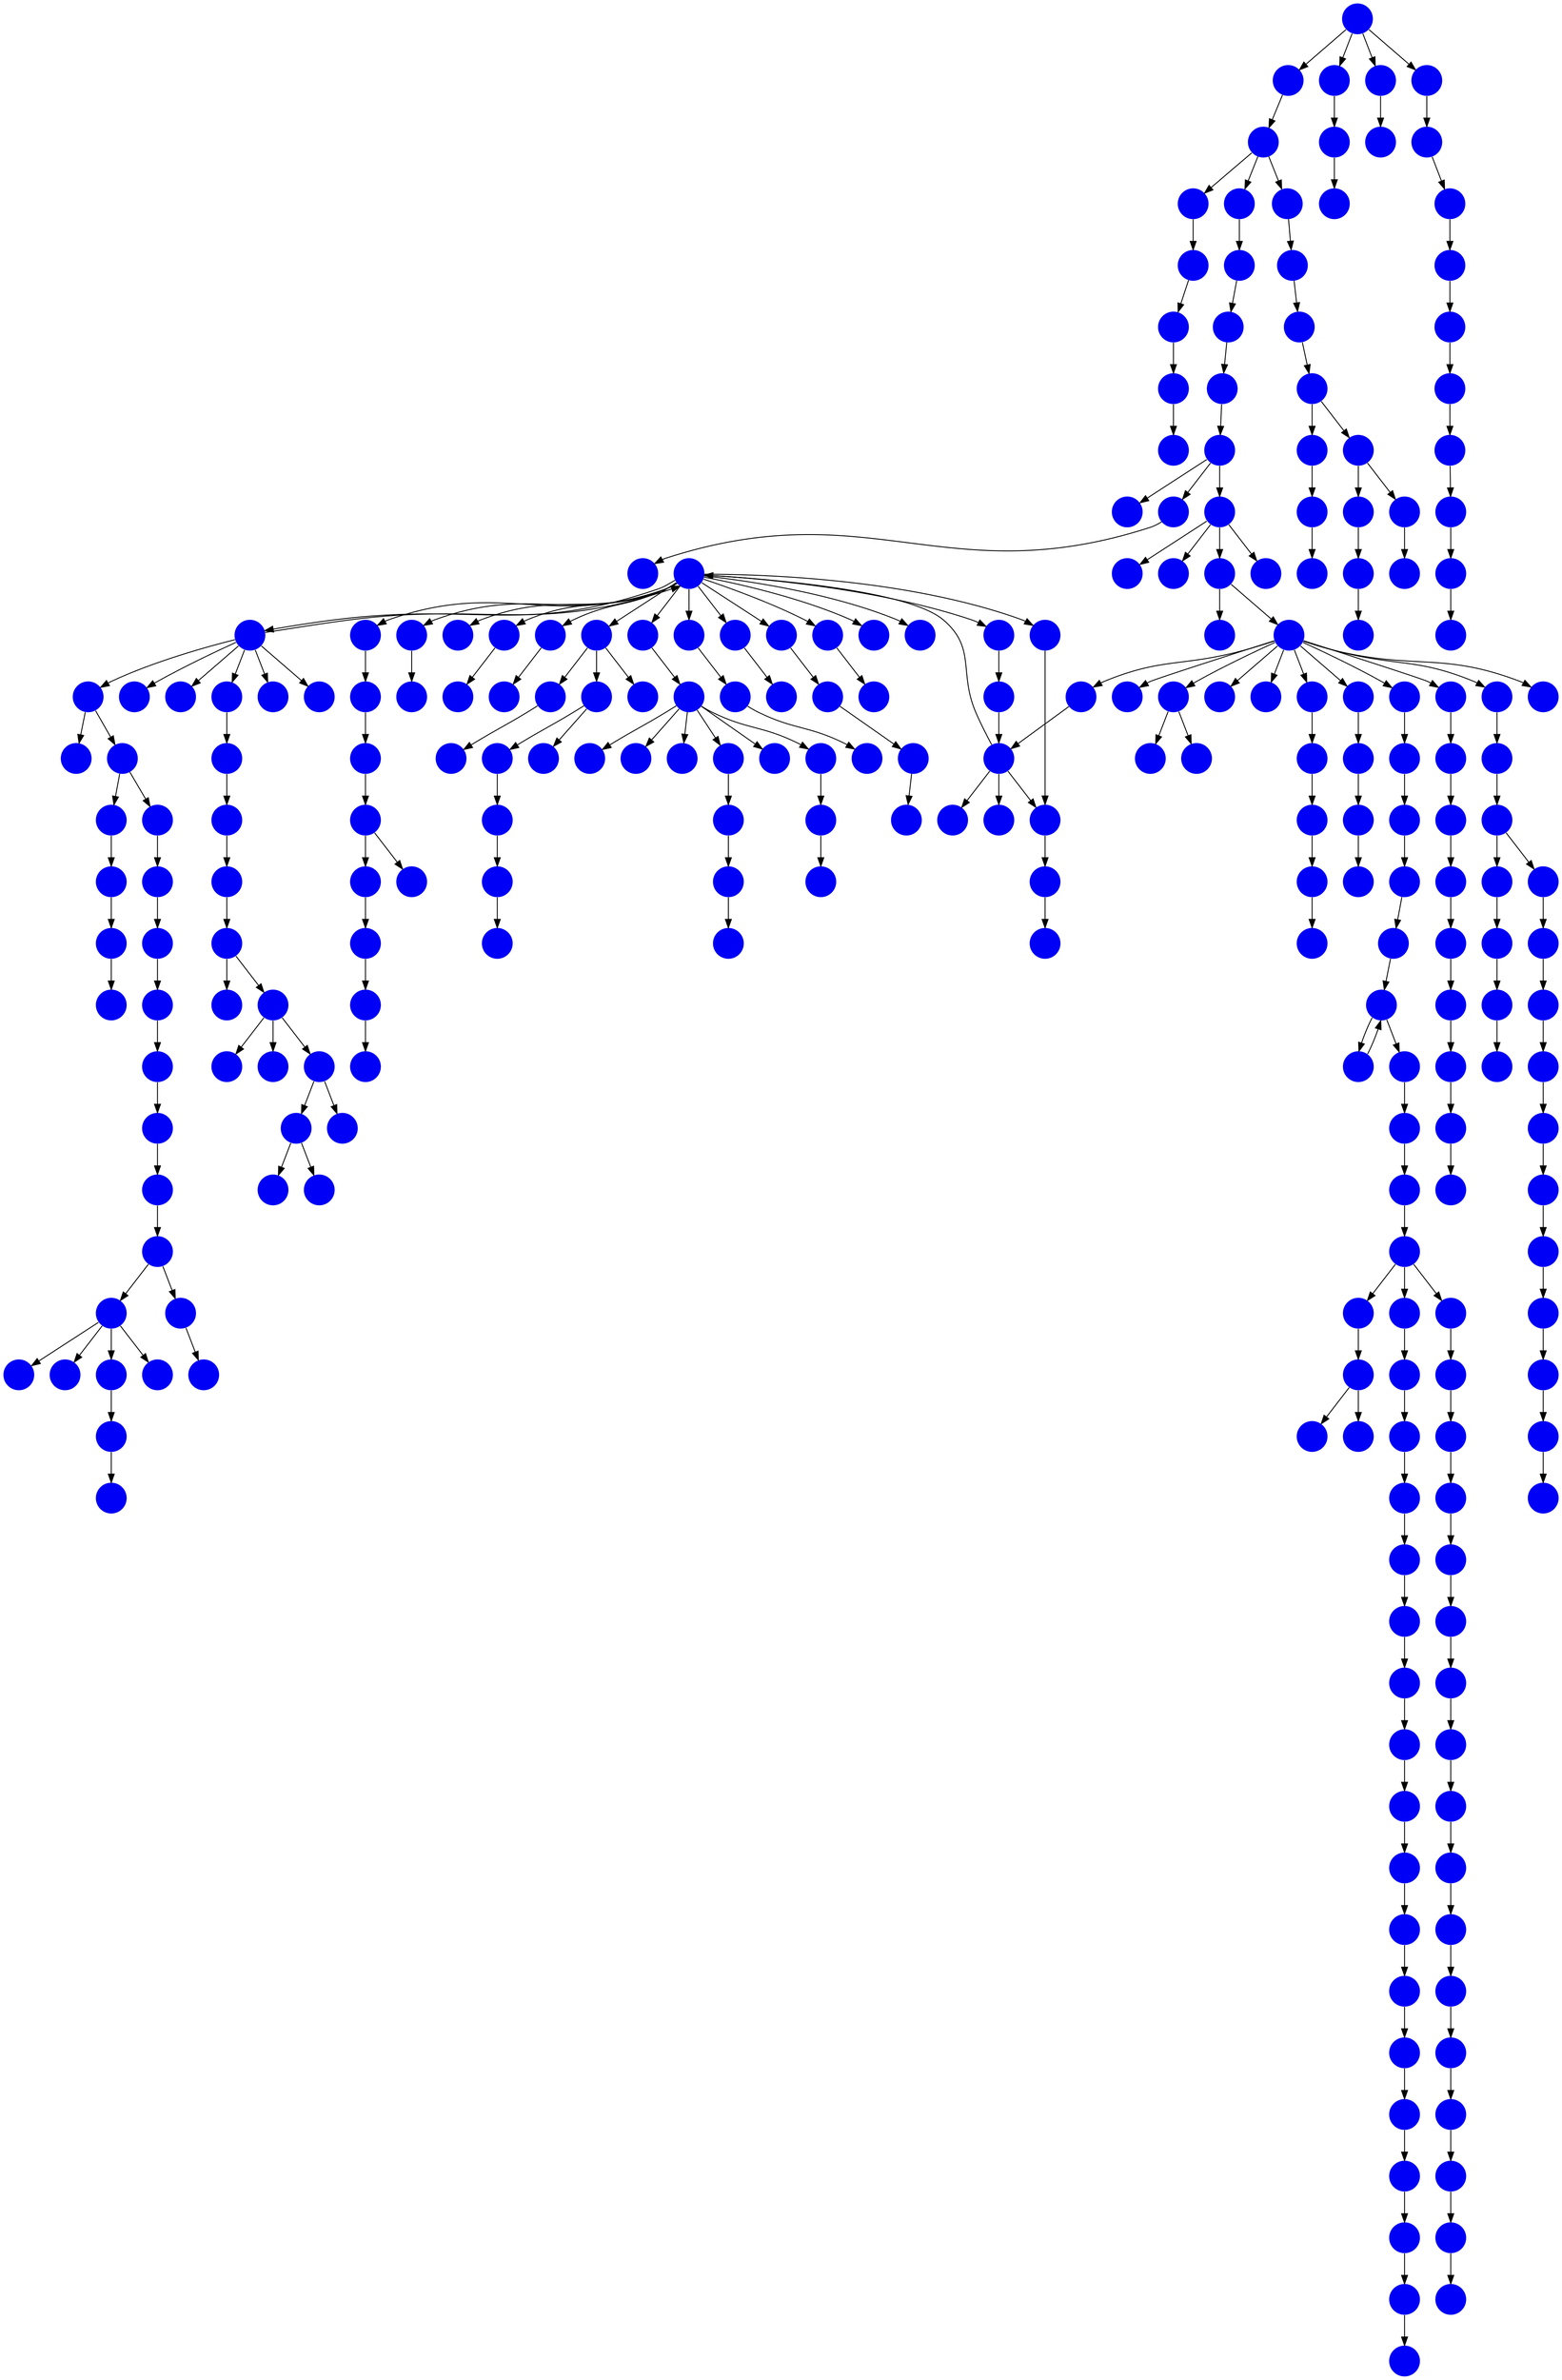 digraph{
0 [tooltip = "D", penwidth = 0, style = filled, fillcolor = "#0000f6", shape = circle, label = ""]
1 [tooltip = "D", penwidth = 0, style = filled, fillcolor = "#0000f6", shape = circle, label = ""]
2 [tooltip = "D", penwidth = 0, style = filled, fillcolor = "#0000f6", shape = circle, label = ""]
3 [tooltip = "D", penwidth = 0, style = filled, fillcolor = "#0000f6", shape = circle, label = ""]
4 [tooltip = "D", penwidth = 0, style = filled, fillcolor = "#0000f6", shape = circle, label = ""]
5 [tooltip = "D", penwidth = 0, style = filled, fillcolor = "#0000f6", shape = circle, label = ""]
6 [tooltip = "D", penwidth = 0, style = filled, fillcolor = "#0000f6", shape = circle, label = ""]
7 [tooltip = "D", penwidth = 0, style = filled, fillcolor = "#0000f6", shape = circle, label = ""]
8 [tooltip = "D", penwidth = 0, style = filled, fillcolor = "#0000f6", shape = circle, label = ""]
9 [tooltip = "D", penwidth = 0, style = filled, fillcolor = "#0000f6", shape = circle, label = ""]
10 [tooltip = "D", penwidth = 0, style = filled, fillcolor = "#0000f6", shape = circle, label = ""]
11 [tooltip = "D", penwidth = 0, style = filled, fillcolor = "#0000f6", shape = circle, label = ""]
12 [tooltip = "D", penwidth = 0, style = filled, fillcolor = "#0000f6", shape = circle, label = ""]
13 [tooltip = "D", penwidth = 0, style = filled, fillcolor = "#0000f6", shape = circle, label = ""]
14 [tooltip = "D", penwidth = 0, style = filled, fillcolor = "#0000f6", shape = circle, label = ""]
15 [tooltip = "D", penwidth = 0, style = filled, fillcolor = "#0000f6", shape = circle, label = ""]
16 [tooltip = "D", penwidth = 0, style = filled, fillcolor = "#0000f6", shape = circle, label = ""]
17 [tooltip = "D", penwidth = 0, style = filled, fillcolor = "#0000f6", shape = circle, label = ""]
18 [tooltip = "D", penwidth = 0, style = filled, fillcolor = "#0000f6", shape = circle, label = ""]
19 [tooltip = "D", penwidth = 0, style = filled, fillcolor = "#0000f6", shape = circle, label = ""]
20 [tooltip = "D", penwidth = 0, style = filled, fillcolor = "#0000f6", shape = circle, label = ""]
21 [tooltip = "D", penwidth = 0, style = filled, fillcolor = "#0000f6", shape = circle, label = ""]
22 [tooltip = "D", penwidth = 0, style = filled, fillcolor = "#0000f6", shape = circle, label = ""]
23 [tooltip = "D", penwidth = 0, style = filled, fillcolor = "#0000f6", shape = circle, label = ""]
24 [tooltip = "D", penwidth = 0, style = filled, fillcolor = "#0000f6", shape = circle, label = ""]
25 [tooltip = "D", penwidth = 0, style = filled, fillcolor = "#0000f6", shape = circle, label = ""]
26 [tooltip = "D", penwidth = 0, style = filled, fillcolor = "#0000f6", shape = circle, label = ""]
27 [tooltip = "D", penwidth = 0, style = filled, fillcolor = "#0000f6", shape = circle, label = ""]
28 [tooltip = "D", penwidth = 0, style = filled, fillcolor = "#0000f6", shape = circle, label = ""]
29 [tooltip = "D", penwidth = 0, style = filled, fillcolor = "#0000f6", shape = circle, label = ""]
30 [tooltip = "D", penwidth = 0, style = filled, fillcolor = "#0000f6", shape = circle, label = ""]
31 [tooltip = "D", penwidth = 0, style = filled, fillcolor = "#0000f6", shape = circle, label = ""]
32 [tooltip = "D", penwidth = 0, style = filled, fillcolor = "#0000f6", shape = circle, label = ""]
33 [tooltip = "D", penwidth = 0, style = filled, fillcolor = "#0000f6", shape = circle, label = ""]
34 [tooltip = "D", penwidth = 0, style = filled, fillcolor = "#0000f6", shape = circle, label = ""]
35 [tooltip = "D", penwidth = 0, style = filled, fillcolor = "#0000f6", shape = circle, label = ""]
36 [tooltip = "D", penwidth = 0, style = filled, fillcolor = "#0000f6", shape = circle, label = ""]
37 [tooltip = "D", penwidth = 0, style = filled, fillcolor = "#0000f6", shape = circle, label = ""]
38 [tooltip = "D", penwidth = 0, style = filled, fillcolor = "#0000f6", shape = circle, label = ""]
39 [tooltip = "D", penwidth = 0, style = filled, fillcolor = "#0000f6", shape = circle, label = ""]
40 [tooltip = "D", penwidth = 0, style = filled, fillcolor = "#0000f6", shape = circle, label = ""]
41 [tooltip = "D", penwidth = 0, style = filled, fillcolor = "#0000f6", shape = circle, label = ""]
42 [tooltip = "D", penwidth = 0, style = filled, fillcolor = "#0000f6", shape = circle, label = ""]
43 [tooltip = "D", penwidth = 0, style = filled, fillcolor = "#0000f6", shape = circle, label = ""]
44 [tooltip = "D", penwidth = 0, style = filled, fillcolor = "#0000f6", shape = circle, label = ""]
45 [tooltip = "D", penwidth = 0, style = filled, fillcolor = "#0000f6", shape = circle, label = ""]
46 [tooltip = "D", penwidth = 0, style = filled, fillcolor = "#0000f6", shape = circle, label = ""]
47 [tooltip = "D", penwidth = 0, style = filled, fillcolor = "#0000f6", shape = circle, label = ""]
48 [tooltip = "D", penwidth = 0, style = filled, fillcolor = "#0000f6", shape = circle, label = ""]
49 [tooltip = "D", penwidth = 0, style = filled, fillcolor = "#0000f6", shape = circle, label = ""]
50 [tooltip = "D", penwidth = 0, style = filled, fillcolor = "#0000f6", shape = circle, label = ""]
51 [tooltip = "D", penwidth = 0, style = filled, fillcolor = "#0000f6", shape = circle, label = ""]
52 [tooltip = "D", penwidth = 0, style = filled, fillcolor = "#0000f6", shape = circle, label = ""]
53 [tooltip = "D", penwidth = 0, style = filled, fillcolor = "#0000f6", shape = circle, label = ""]
54 [tooltip = "D", penwidth = 0, style = filled, fillcolor = "#0000f6", shape = circle, label = ""]
55 [tooltip = "D", penwidth = 0, style = filled, fillcolor = "#0000f6", shape = circle, label = ""]
56 [tooltip = "D", penwidth = 0, style = filled, fillcolor = "#0000f6", shape = circle, label = ""]
57 [tooltip = "D", penwidth = 0, style = filled, fillcolor = "#0000f6", shape = circle, label = ""]
58 [tooltip = "D", penwidth = 0, style = filled, fillcolor = "#0000f6", shape = circle, label = ""]
59 [tooltip = "D", penwidth = 0, style = filled, fillcolor = "#0000f6", shape = circle, label = ""]
60 [tooltip = "D", penwidth = 0, style = filled, fillcolor = "#0000f6", shape = circle, label = ""]
61 [tooltip = "D", penwidth = 0, style = filled, fillcolor = "#0000f6", shape = circle, label = ""]
62 [tooltip = "D", penwidth = 0, style = filled, fillcolor = "#0000f6", shape = circle, label = ""]
63 [tooltip = "D", penwidth = 0, style = filled, fillcolor = "#0000f6", shape = circle, label = ""]
64 [tooltip = "D", penwidth = 0, style = filled, fillcolor = "#0000f6", shape = circle, label = ""]
65 [tooltip = "D", penwidth = 0, style = filled, fillcolor = "#0000f6", shape = circle, label = ""]
66 [tooltip = "D", penwidth = 0, style = filled, fillcolor = "#0000f6", shape = circle, label = ""]
67 [tooltip = "D", penwidth = 0, style = filled, fillcolor = "#0000f6", shape = circle, label = ""]
68 [tooltip = "D", penwidth = 0, style = filled, fillcolor = "#0000f6", shape = circle, label = ""]
69 [tooltip = "D", penwidth = 0, style = filled, fillcolor = "#0000f6", shape = circle, label = ""]
70 [tooltip = "D", penwidth = 0, style = filled, fillcolor = "#0000f6", shape = circle, label = ""]
71 [tooltip = "D", penwidth = 0, style = filled, fillcolor = "#0000f6", shape = circle, label = ""]
72 [tooltip = "D", penwidth = 0, style = filled, fillcolor = "#0000f6", shape = circle, label = ""]
73 [tooltip = "D", penwidth = 0, style = filled, fillcolor = "#0000f6", shape = circle, label = ""]
74 [tooltip = "D", penwidth = 0, style = filled, fillcolor = "#0000f6", shape = circle, label = ""]
75 [tooltip = "D", penwidth = 0, style = filled, fillcolor = "#0000f6", shape = circle, label = ""]
76 [tooltip = "D", penwidth = 0, style = filled, fillcolor = "#0000f6", shape = circle, label = ""]
77 [tooltip = "D", penwidth = 0, style = filled, fillcolor = "#0000f6", shape = circle, label = ""]
78 [tooltip = "D", penwidth = 0, style = filled, fillcolor = "#0000f6", shape = circle, label = ""]
79 [tooltip = "D", penwidth = 0, style = filled, fillcolor = "#0000f6", shape = circle, label = ""]
80 [tooltip = "D", penwidth = 0, style = filled, fillcolor = "#0000f6", shape = circle, label = ""]
81 [tooltip = "D", penwidth = 0, style = filled, fillcolor = "#0000f6", shape = circle, label = ""]
82 [tooltip = "D", penwidth = 0, style = filled, fillcolor = "#0000f6", shape = circle, label = ""]
83 [tooltip = "D", penwidth = 0, style = filled, fillcolor = "#0000f6", shape = circle, label = ""]
84 [tooltip = "D", penwidth = 0, style = filled, fillcolor = "#0000f6", shape = circle, label = ""]
85 [tooltip = "D", penwidth = 0, style = filled, fillcolor = "#0000f6", shape = circle, label = ""]
86 [tooltip = "D", penwidth = 0, style = filled, fillcolor = "#0000f6", shape = circle, label = ""]
87 [tooltip = "D", penwidth = 0, style = filled, fillcolor = "#0000f6", shape = circle, label = ""]
88 [tooltip = "D", penwidth = 0, style = filled, fillcolor = "#0000f6", shape = circle, label = ""]
89 [tooltip = "D", penwidth = 0, style = filled, fillcolor = "#0000f6", shape = circle, label = ""]
90 [tooltip = "D", penwidth = 0, style = filled, fillcolor = "#0000f6", shape = circle, label = ""]
91 [tooltip = "D", penwidth = 0, style = filled, fillcolor = "#0000f6", shape = circle, label = ""]
92 [tooltip = "D", penwidth = 0, style = filled, fillcolor = "#0000f6", shape = circle, label = ""]
93 [tooltip = "D", penwidth = 0, style = filled, fillcolor = "#0000f6", shape = circle, label = ""]
94 [tooltip = "D", penwidth = 0, style = filled, fillcolor = "#0000f6", shape = circle, label = ""]
95 [tooltip = "D", penwidth = 0, style = filled, fillcolor = "#0000f6", shape = circle, label = ""]
96 [tooltip = "D", penwidth = 0, style = filled, fillcolor = "#0000f6", shape = circle, label = ""]
97 [tooltip = "D", penwidth = 0, style = filled, fillcolor = "#0000f6", shape = circle, label = ""]
98 [tooltip = "D", penwidth = 0, style = filled, fillcolor = "#0000f6", shape = circle, label = ""]
99 [tooltip = "D", penwidth = 0, style = filled, fillcolor = "#0000f6", shape = circle, label = ""]
100 [tooltip = "D", penwidth = 0, style = filled, fillcolor = "#0000f6", shape = circle, label = ""]
101 [tooltip = "D", penwidth = 0, style = filled, fillcolor = "#0000f6", shape = circle, label = ""]
102 [tooltip = "D", penwidth = 0, style = filled, fillcolor = "#0000f6", shape = circle, label = ""]
103 [tooltip = "D", penwidth = 0, style = filled, fillcolor = "#0000f6", shape = circle, label = ""]
104 [tooltip = "D", penwidth = 0, style = filled, fillcolor = "#0000f6", shape = circle, label = ""]
105 [tooltip = "D", penwidth = 0, style = filled, fillcolor = "#0000f6", shape = circle, label = ""]
106 [tooltip = "D", penwidth = 0, style = filled, fillcolor = "#0000f6", shape = circle, label = ""]
107 [tooltip = "D", penwidth = 0, style = filled, fillcolor = "#0000f6", shape = circle, label = ""]
108 [tooltip = "D", penwidth = 0, style = filled, fillcolor = "#0000f6", shape = circle, label = ""]
109 [tooltip = "D", penwidth = 0, style = filled, fillcolor = "#0000f6", shape = circle, label = ""]
110 [tooltip = "D", penwidth = 0, style = filled, fillcolor = "#0000f6", shape = circle, label = ""]
111 [tooltip = "D", penwidth = 0, style = filled, fillcolor = "#0000f6", shape = circle, label = ""]
112 [tooltip = "D", penwidth = 0, style = filled, fillcolor = "#0000f6", shape = circle, label = ""]
113 [tooltip = "D", penwidth = 0, style = filled, fillcolor = "#0000f6", shape = circle, label = ""]
114 [tooltip = "D", penwidth = 0, style = filled, fillcolor = "#0000f6", shape = circle, label = ""]
115 [tooltip = "D", penwidth = 0, style = filled, fillcolor = "#0000f6", shape = circle, label = ""]
116 [tooltip = "D", penwidth = 0, style = filled, fillcolor = "#0000f6", shape = circle, label = ""]
117 [tooltip = "D", penwidth = 0, style = filled, fillcolor = "#0000f6", shape = circle, label = ""]
118 [tooltip = "D", penwidth = 0, style = filled, fillcolor = "#0000f6", shape = circle, label = ""]
119 [tooltip = "D", penwidth = 0, style = filled, fillcolor = "#0000f6", shape = circle, label = ""]
120 [tooltip = "D", penwidth = 0, style = filled, fillcolor = "#0000f6", shape = circle, label = ""]
121 [tooltip = "D", penwidth = 0, style = filled, fillcolor = "#0000f6", shape = circle, label = ""]
122 [tooltip = "D", penwidth = 0, style = filled, fillcolor = "#0000f6", shape = circle, label = ""]
123 [tooltip = "D", penwidth = 0, style = filled, fillcolor = "#0000f6", shape = circle, label = ""]
124 [tooltip = "D", penwidth = 0, style = filled, fillcolor = "#0000f6", shape = circle, label = ""]
125 [tooltip = "D", penwidth = 0, style = filled, fillcolor = "#0000f6", shape = circle, label = ""]
126 [tooltip = "D", penwidth = 0, style = filled, fillcolor = "#0000f6", shape = circle, label = ""]
127 [tooltip = "D", penwidth = 0, style = filled, fillcolor = "#0000f6", shape = circle, label = ""]
128 [tooltip = "D", penwidth = 0, style = filled, fillcolor = "#0000f6", shape = circle, label = ""]
129 [tooltip = "D", penwidth = 0, style = filled, fillcolor = "#0000f6", shape = circle, label = ""]
130 [tooltip = "D", penwidth = 0, style = filled, fillcolor = "#0000f6", shape = circle, label = ""]
131 [tooltip = "D", penwidth = 0, style = filled, fillcolor = "#0000f6", shape = circle, label = ""]
132 [tooltip = "D", penwidth = 0, style = filled, fillcolor = "#0000f6", shape = circle, label = ""]
133 [tooltip = "D", penwidth = 0, style = filled, fillcolor = "#0000f6", shape = circle, label = ""]
134 [tooltip = "D", penwidth = 0, style = filled, fillcolor = "#0000f6", shape = circle, label = ""]
135 [tooltip = "D", penwidth = 0, style = filled, fillcolor = "#0000f6", shape = circle, label = ""]
136 [tooltip = "D", penwidth = 0, style = filled, fillcolor = "#0000f6", shape = circle, label = ""]
137 [tooltip = "D", penwidth = 0, style = filled, fillcolor = "#0000f6", shape = circle, label = ""]
138 [tooltip = "D", penwidth = 0, style = filled, fillcolor = "#0000f6", shape = circle, label = ""]
139 [tooltip = "D", penwidth = 0, style = filled, fillcolor = "#0000f6", shape = circle, label = ""]
140 [tooltip = "D", penwidth = 0, style = filled, fillcolor = "#0000f6", shape = circle, label = ""]
141 [tooltip = "D", penwidth = 0, style = filled, fillcolor = "#0000f6", shape = circle, label = ""]
142 [tooltip = "D", penwidth = 0, style = filled, fillcolor = "#0000f6", shape = circle, label = ""]
143 [tooltip = "D", penwidth = 0, style = filled, fillcolor = "#0000f6", shape = circle, label = ""]
144 [tooltip = "D", penwidth = 0, style = filled, fillcolor = "#0000f6", shape = circle, label = ""]
145 [tooltip = "D", penwidth = 0, style = filled, fillcolor = "#0000f6", shape = circle, label = ""]
146 [tooltip = "D", penwidth = 0, style = filled, fillcolor = "#0000f6", shape = circle, label = ""]
147 [tooltip = "D", penwidth = 0, style = filled, fillcolor = "#0000f6", shape = circle, label = ""]
148 [tooltip = "D", penwidth = 0, style = filled, fillcolor = "#0000f6", shape = circle, label = ""]
149 [tooltip = "D", penwidth = 0, style = filled, fillcolor = "#0000f6", shape = circle, label = ""]
150 [tooltip = "D", penwidth = 0, style = filled, fillcolor = "#0000f6", shape = circle, label = ""]
151 [tooltip = "D", penwidth = 0, style = filled, fillcolor = "#0000f6", shape = circle, label = ""]
152 [tooltip = "D", penwidth = 0, style = filled, fillcolor = "#0000f6", shape = circle, label = ""]
153 [tooltip = "D", penwidth = 0, style = filled, fillcolor = "#0000f6", shape = circle, label = ""]
154 [tooltip = "D", penwidth = 0, style = filled, fillcolor = "#0000f6", shape = circle, label = ""]
155 [tooltip = "D", penwidth = 0, style = filled, fillcolor = "#0000f6", shape = circle, label = ""]
156 [tooltip = "D", penwidth = 0, style = filled, fillcolor = "#0000f6", shape = circle, label = ""]
157 [tooltip = "D", penwidth = 0, style = filled, fillcolor = "#0000f6", shape = circle, label = ""]
158 [tooltip = "D", penwidth = 0, style = filled, fillcolor = "#0000f6", shape = circle, label = ""]
159 [tooltip = "D", penwidth = 0, style = filled, fillcolor = "#0000f6", shape = circle, label = ""]
160 [tooltip = "D", penwidth = 0, style = filled, fillcolor = "#0000f6", shape = circle, label = ""]
161 [tooltip = "D", penwidth = 0, style = filled, fillcolor = "#0000f6", shape = circle, label = ""]
162 [tooltip = "D", penwidth = 0, style = filled, fillcolor = "#0000f6", shape = circle, label = ""]
163 [tooltip = "D", penwidth = 0, style = filled, fillcolor = "#0000f6", shape = circle, label = ""]
164 [tooltip = "D", penwidth = 0, style = filled, fillcolor = "#0000f6", shape = circle, label = ""]
165 [tooltip = "D", penwidth = 0, style = filled, fillcolor = "#0000f6", shape = circle, label = ""]
166 [tooltip = "D", penwidth = 0, style = filled, fillcolor = "#0000f6", shape = circle, label = ""]
167 [tooltip = "D", penwidth = 0, style = filled, fillcolor = "#0000f6", shape = circle, label = ""]
168 [tooltip = "D", penwidth = 0, style = filled, fillcolor = "#0000f6", shape = circle, label = ""]
169 [tooltip = "D", penwidth = 0, style = filled, fillcolor = "#0000f6", shape = circle, label = ""]
170 [tooltip = "D", penwidth = 0, style = filled, fillcolor = "#0000f6", shape = circle, label = ""]
171 [tooltip = "D", penwidth = 0, style = filled, fillcolor = "#0000f6", shape = circle, label = ""]
172 [tooltip = "D", penwidth = 0, style = filled, fillcolor = "#0000f6", shape = circle, label = ""]
173 [tooltip = "D", penwidth = 0, style = filled, fillcolor = "#0000f6", shape = circle, label = ""]
174 [tooltip = "D", penwidth = 0, style = filled, fillcolor = "#0000f6", shape = circle, label = ""]
175 [tooltip = "D", penwidth = 0, style = filled, fillcolor = "#0000f6", shape = circle, label = ""]
176 [tooltip = "D", penwidth = 0, style = filled, fillcolor = "#0000f6", shape = circle, label = ""]
177 [tooltip = "D", penwidth = 0, style = filled, fillcolor = "#0000f6", shape = circle, label = ""]
178 [tooltip = "D", penwidth = 0, style = filled, fillcolor = "#0000f6", shape = circle, label = ""]
179 [tooltip = "D", penwidth = 0, style = filled, fillcolor = "#0000f6", shape = circle, label = ""]
180 [tooltip = "D", penwidth = 0, style = filled, fillcolor = "#0000f6", shape = circle, label = ""]
181 [tooltip = "D", penwidth = 0, style = filled, fillcolor = "#0000f6", shape = circle, label = ""]
182 [tooltip = "D", penwidth = 0, style = filled, fillcolor = "#0000f6", shape = circle, label = ""]
183 [tooltip = "D", penwidth = 0, style = filled, fillcolor = "#0000f6", shape = circle, label = ""]
184 [tooltip = "D", penwidth = 0, style = filled, fillcolor = "#0000f6", shape = circle, label = ""]
185 [tooltip = "D", penwidth = 0, style = filled, fillcolor = "#0000f6", shape = circle, label = ""]
186 [tooltip = "D", penwidth = 0, style = filled, fillcolor = "#0000f6", shape = circle, label = ""]
187 [tooltip = "D", penwidth = 0, style = filled, fillcolor = "#0000f6", shape = circle, label = ""]
188 [tooltip = "D", penwidth = 0, style = filled, fillcolor = "#0000f6", shape = circle, label = ""]
189 [tooltip = "D", penwidth = 0, style = filled, fillcolor = "#0000f6", shape = circle, label = ""]
190 [tooltip = "D", penwidth = 0, style = filled, fillcolor = "#0000f6", shape = circle, label = ""]
191 [tooltip = "D", penwidth = 0, style = filled, fillcolor = "#0000f6", shape = circle, label = ""]
192 [tooltip = "D", penwidth = 0, style = filled, fillcolor = "#0000f6", shape = circle, label = ""]
193 [tooltip = "D", penwidth = 0, style = filled, fillcolor = "#0000f6", shape = circle, label = ""]
194 [tooltip = "D", penwidth = 0, style = filled, fillcolor = "#0000f6", shape = circle, label = ""]
195 [tooltip = "D", penwidth = 0, style = filled, fillcolor = "#0000f6", shape = circle, label = ""]
196 [tooltip = "D", penwidth = 0, style = filled, fillcolor = "#0000f6", shape = circle, label = ""]
197 [tooltip = "D", penwidth = 0, style = filled, fillcolor = "#0000f6", shape = circle, label = ""]
198 [tooltip = "D", penwidth = 0, style = filled, fillcolor = "#0000f6", shape = circle, label = ""]
199 [tooltip = "D", penwidth = 0, style = filled, fillcolor = "#0000f6", shape = circle, label = ""]
200 [tooltip = "D", penwidth = 0, style = filled, fillcolor = "#0000f6", shape = circle, label = ""]
201 [tooltip = "D", penwidth = 0, style = filled, fillcolor = "#0000f6", shape = circle, label = ""]
202 [tooltip = "D", penwidth = 0, style = filled, fillcolor = "#0000f6", shape = circle, label = ""]
203 [tooltip = "D", penwidth = 0, style = filled, fillcolor = "#0000f6", shape = circle, label = ""]
204 [tooltip = "D", penwidth = 0, style = filled, fillcolor = "#0000f6", shape = circle, label = ""]
205 [tooltip = "D", penwidth = 0, style = filled, fillcolor = "#0000f6", shape = circle, label = ""]
206 [tooltip = "D", penwidth = 0, style = filled, fillcolor = "#0000f6", shape = circle, label = ""]
207 [tooltip = "D", penwidth = 0, style = filled, fillcolor = "#0000f6", shape = circle, label = ""]
208 [tooltip = "D", penwidth = 0, style = filled, fillcolor = "#0000f6", shape = circle, label = ""]
209 [tooltip = "D", penwidth = 0, style = filled, fillcolor = "#0000f6", shape = circle, label = ""]
210 [tooltip = "D", penwidth = 0, style = filled, fillcolor = "#0000f6", shape = circle, label = ""]
211 [tooltip = "D", penwidth = 0, style = filled, fillcolor = "#0000f6", shape = circle, label = ""]
212 [tooltip = "D", penwidth = 0, style = filled, fillcolor = "#0000f6", shape = circle, label = ""]
213 [tooltip = "D", penwidth = 0, style = filled, fillcolor = "#0000f6", shape = circle, label = ""]
214 [tooltip = "D", penwidth = 0, style = filled, fillcolor = "#0000f6", shape = circle, label = ""]
215 [tooltip = "D", penwidth = 0, style = filled, fillcolor = "#0000f6", shape = circle, label = ""]
216 [tooltip = "D", penwidth = 0, style = filled, fillcolor = "#0000f6", shape = circle, label = ""]
217 [tooltip = "D", penwidth = 0, style = filled, fillcolor = "#0000f6", shape = circle, label = ""]
218 [tooltip = "D", penwidth = 0, style = filled, fillcolor = "#0000f6", shape = circle, label = ""]
219 [tooltip = "D", penwidth = 0, style = filled, fillcolor = "#0000f6", shape = circle, label = ""]
220 [tooltip = "D", penwidth = 0, style = filled, fillcolor = "#0000f6", shape = circle, label = ""]
221 [tooltip = "D", penwidth = 0, style = filled, fillcolor = "#0000f6", shape = circle, label = ""]
222 [tooltip = "D", penwidth = 0, style = filled, fillcolor = "#0000f6", shape = circle, label = ""]
223 [tooltip = "D", penwidth = 0, style = filled, fillcolor = "#0000f6", shape = circle, label = ""]
224 [tooltip = "D", penwidth = 0, style = filled, fillcolor = "#0000f6", shape = circle, label = ""]
225 [tooltip = "D", penwidth = 0, style = filled, fillcolor = "#0000f6", shape = circle, label = ""]
226 [tooltip = "D", penwidth = 0, style = filled, fillcolor = "#0000f6", shape = circle, label = ""]
227 [tooltip = "D", penwidth = 0, style = filled, fillcolor = "#0000f6", shape = circle, label = ""]
228 [tooltip = "D", penwidth = 0, style = filled, fillcolor = "#0000f6", shape = circle, label = ""]
229 [tooltip = "D", penwidth = 0, style = filled, fillcolor = "#0000f6", shape = circle, label = ""]
230 [tooltip = "D", penwidth = 0, style = filled, fillcolor = "#0000f6", shape = circle, label = ""]
231 [tooltip = "D", penwidth = 0, style = filled, fillcolor = "#0000f6", shape = circle, label = ""]
232 [tooltip = "D", penwidth = 0, style = filled, fillcolor = "#0000f6", shape = circle, label = ""]
233 [tooltip = "D", penwidth = 0, style = filled, fillcolor = "#0000f6", shape = circle, label = ""]
234 [tooltip = "D", penwidth = 0, style = filled, fillcolor = "#0000f6", shape = circle, label = ""]
235 [tooltip = "D", penwidth = 0, style = filled, fillcolor = "#0000f6", shape = circle, label = ""]
236 [tooltip = "D", penwidth = 0, style = filled, fillcolor = "#0000f6", shape = circle, label = ""]
237 [tooltip = "D", penwidth = 0, style = filled, fillcolor = "#0000f6", shape = circle, label = ""]
238 [tooltip = "D", penwidth = 0, style = filled, fillcolor = "#0000f6", shape = circle, label = ""]
239 [tooltip = "D", penwidth = 0, style = filled, fillcolor = "#0000f6", shape = circle, label = ""]
240 [tooltip = "D", penwidth = 0, style = filled, fillcolor = "#0000f6", shape = circle, label = ""]
241 [tooltip = "D", penwidth = 0, style = filled, fillcolor = "#0000f6", shape = circle, label = ""]
242 [tooltip = "D", penwidth = 0, style = filled, fillcolor = "#0000f6", shape = circle, label = ""]
243 [tooltip = "D", penwidth = 0, style = filled, fillcolor = "#0000f6", shape = circle, label = ""]
244 [tooltip = "D", penwidth = 0, style = filled, fillcolor = "#0000f6", shape = circle, label = ""]
245 [tooltip = "D", penwidth = 0, style = filled, fillcolor = "#0000f6", shape = circle, label = ""]
246 [tooltip = "D", penwidth = 0, style = filled, fillcolor = "#0000f6", shape = circle, label = ""]
247 [tooltip = "D", penwidth = 0, style = filled, fillcolor = "#0000f6", shape = circle, label = ""]
248 [tooltip = "D", penwidth = 0, style = filled, fillcolor = "#0000f6", shape = circle, label = ""]
249 [tooltip = "D", penwidth = 0, style = filled, fillcolor = "#0000f6", shape = circle, label = ""]
166 -> 178
56 -> 157
232 -> 231
189 -> 190
183 -> 182
10 -> 144
0 -> 7
13 -> 70
210 -> 61
94 -> 10
18 -> 220
155 -> 126
36 -> 149
228 -> 226
2 -> 5
0 -> 200
6 -> 142
26 -> 120
66 -> 102
193 -> 172
167 -> 243
153 -> 159
6 -> 95
69 -> 51
190 -> 171
73 -> 158
9 -> 117
54 -> 42
85 -> 50
0 -> 194
219 -> 216
185 -> 165
17 -> 160
8 -> 152
226 -> 225
27 -> 32
117 -> 198
199 -> 197
33 -> 36
136 -> 135
244 -> 168
101 -> 86
135 -> 93
52 -> 141
56 -> 19
37 -> 106
148 -> 152
122 -> 64
227 -> 234
79 -> 85
119 -> 8
131 -> 43
204 -> 83
21 -> 173
143 -> 28
133 -> 89
215 -> 143
111 -> 100
61 -> 25
6 -> 129
39 -> 66
11 -> 16
230 -> 228
68 -> 156
6 -> 104
29 -> 40
134 -> 132
0 -> 217
233 -> 232
55 -> 125
2 -> 1
8 -> 202
88 -> 163
115 -> 153
96 -> 101
2 -> 12
141 -> 41
203 -> 249
84 -> 187
161 -> 98
10 -> 30
31 -> 18
120 -> 81
102 -> 97
0 -> 24
92 -> 73
158 -> 118
124 -> 111
106 -> 110
197 -> 214
206 -> 244
140 -> 215
64 -> 130
128 -> 22
22 -> 121
51 -> 177
236 -> 235
52 -> 99
142 -> 57
249 -> 236
89 -> 71
176 -> 193
144 -> 146
77 -> 103
25 -> 65
13 -> 72
6 -> 48
59 -> 23
32 -> 91
86 -> 138
218 -> 219
186 -> 180
132 -> 186
205 -> 206
0 -> 46
167 -> 56
108 -> 63
242 -> 240
123 -> 113
163 -> 147
248 -> 247
19 -> 74
0 -> 2
181 -> 184
81 -> 133
188 -> 191
78 -> 20
10 -> 196
22 -> 13
139 -> 39
126 -> 116
8 -> 0
24 -> 108
182 -> 176
167 -> 245
171 -> 183
203 -> 241
83 -> 78
3 -> 38
130 -> 162
0 -> 94
6 -> 17
191 -> 181
4 -> 223
38 -> 8
180 -> 77
6 -> 150
6 -> 105
68 -> 6
192 -> 174
104 -> 11
0 -> 148
116 -> 126
41 -> 60
198 -> 34
49 -> 131
10 -> 212
121 -> 47
208 -> 204
13 -> 53
170 -> 169
246 -> 227
43 -> 199
164 -> 167
113 -> 139
99 -> 96
138 -> 112
13 -> 68
0 -> 4
105 -> 54
222 -> 221
10 -> 207
97 -> 69
34 -> 134
17 -> 44
82 -> 136
2 -> 14
162 -> 155
87 -> 55
52 -> 208
22 -> 109
86 -> 27
231 -> 230
0 -> 88
0 -> 209
118 -> 137
46 -> 90
6 -> 119
19 -> 67
126 -> 62
6 -> 122
112 -> 45
137 -> 140
57 -> 87
174 -> 188
37 -> 127
12 -> 58
60 -> 128
42 -> 76
43 -> 33
10 -> 21
65 -> 9
12 -> 203
152 -> 161
0 -> 3
63 -> 31
146 -> 151
35 -> 154
125 -> 92
88 -> 29
220 -> 222
173 -> 185
114 -> 238
2 -> 170
217 -> 218
226 -> 224
62 -> 49
37 -> 79
31 -> 211
36 -> 75
16 -> 59
88 -> 201
235 -> 233
239 -> 242
184 -> 124
187 -> 175
228 -> 248
178 -> 164
6 -> 213
100 -> 26
0 -> 107
226 -> 246
194 -> 195
238 -> 237
107 -> 15
226 -> 229
169 -> 166
43 -> 115
2 -> 145
241 -> 239
27 -> 84
164 -> 179
0 -> 114
2 -> 0
214 -> 210
37 -> 123
127 -> 52
129 -> 189
0 -> 35
8 -> 80
159 -> 192
87 -> 82
29 -> 205
}